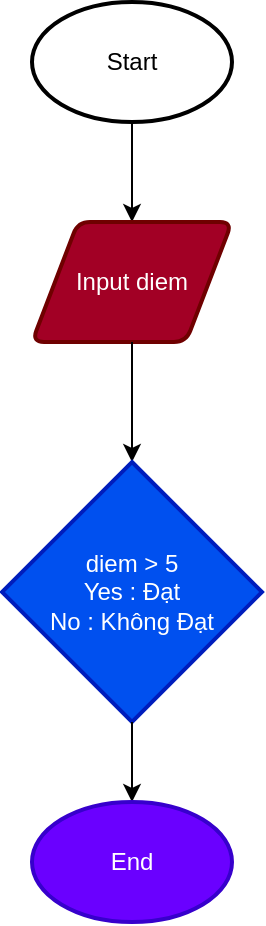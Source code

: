 <mxfile version="25.0.3">
  <diagram name="Trang-1" id="dLK6ATpgelU-9Zzu-jyl">
    <mxGraphModel dx="1114" dy="691" grid="1" gridSize="10" guides="1" tooltips="1" connect="1" arrows="1" fold="1" page="1" pageScale="1" pageWidth="827" pageHeight="1169" math="0" shadow="0">
      <root>
        <mxCell id="0" />
        <mxCell id="1" parent="0" />
        <mxCell id="tPKh0dPUTz6n644aLU8V-1" value="Start" style="strokeWidth=2;html=1;shape=mxgraph.flowchart.start_1;whiteSpace=wrap;" vertex="1" parent="1">
          <mxGeometry x="350" y="330" width="100" height="60" as="geometry" />
        </mxCell>
        <mxCell id="tPKh0dPUTz6n644aLU8V-2" value="" style="endArrow=classic;html=1;rounded=0;exitX=0.5;exitY=1;exitDx=0;exitDy=0;exitPerimeter=0;" edge="1" parent="1" source="tPKh0dPUTz6n644aLU8V-1">
          <mxGeometry width="50" height="50" relative="1" as="geometry">
            <mxPoint x="390" y="600" as="sourcePoint" />
            <mxPoint x="400" y="440" as="targetPoint" />
          </mxGeometry>
        </mxCell>
        <mxCell id="tPKh0dPUTz6n644aLU8V-3" value="Input diem" style="shape=parallelogram;html=1;strokeWidth=2;perimeter=parallelogramPerimeter;whiteSpace=wrap;rounded=1;arcSize=12;size=0.23;fillColor=#a20025;strokeColor=#6F0000;fontColor=#ffffff;" vertex="1" parent="1">
          <mxGeometry x="350" y="440" width="100" height="60" as="geometry" />
        </mxCell>
        <mxCell id="tPKh0dPUTz6n644aLU8V-4" value="" style="endArrow=classic;html=1;rounded=0;exitX=0.5;exitY=1;exitDx=0;exitDy=0;" edge="1" parent="1" source="tPKh0dPUTz6n644aLU8V-3">
          <mxGeometry width="50" height="50" relative="1" as="geometry">
            <mxPoint x="440" y="520" as="sourcePoint" />
            <mxPoint x="400" y="560" as="targetPoint" />
          </mxGeometry>
        </mxCell>
        <mxCell id="tPKh0dPUTz6n644aLU8V-5" value="diem &amp;gt; 5&lt;div&gt;Yes : Đạt&lt;/div&gt;&lt;div&gt;No : Không Đạt&lt;/div&gt;" style="strokeWidth=2;html=1;shape=mxgraph.flowchart.decision;whiteSpace=wrap;fillColor=#0050ef;strokeColor=#001DBC;fontColor=#ffffff;" vertex="1" parent="1">
          <mxGeometry x="335" y="560" width="130" height="130" as="geometry" />
        </mxCell>
        <mxCell id="tPKh0dPUTz6n644aLU8V-6" value="" style="endArrow=classic;html=1;rounded=0;exitX=0.5;exitY=1;exitDx=0;exitDy=0;exitPerimeter=0;entryX=0.5;entryY=0;entryDx=0;entryDy=0;entryPerimeter=0;" edge="1" parent="1" source="tPKh0dPUTz6n644aLU8V-5" target="tPKh0dPUTz6n644aLU8V-7">
          <mxGeometry width="50" height="50" relative="1" as="geometry">
            <mxPoint x="390" y="600" as="sourcePoint" />
            <mxPoint x="400" y="880" as="targetPoint" />
          </mxGeometry>
        </mxCell>
        <mxCell id="tPKh0dPUTz6n644aLU8V-7" value="End" style="strokeWidth=2;html=1;shape=mxgraph.flowchart.start_1;whiteSpace=wrap;fillColor=#6a00ff;fontColor=#ffffff;strokeColor=#3700CC;" vertex="1" parent="1">
          <mxGeometry x="350" y="730" width="100" height="60" as="geometry" />
        </mxCell>
      </root>
    </mxGraphModel>
  </diagram>
</mxfile>
